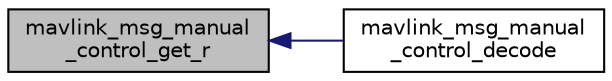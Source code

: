digraph "mavlink_msg_manual_control_get_r"
{
 // INTERACTIVE_SVG=YES
  edge [fontname="Helvetica",fontsize="10",labelfontname="Helvetica",labelfontsize="10"];
  node [fontname="Helvetica",fontsize="10",shape=record];
  rankdir="LR";
  Node1 [label="mavlink_msg_manual\l_control_get_r",height=0.2,width=0.4,color="black", fillcolor="grey75", style="filled" fontcolor="black"];
  Node1 -> Node2 [dir="back",color="midnightblue",fontsize="10",style="solid",fontname="Helvetica"];
  Node2 [label="mavlink_msg_manual\l_control_decode",height=0.2,width=0.4,color="black", fillcolor="white", style="filled",URL="$v1_80_2common_2mavlink__msg__manual__control_8h.html#a1e04f325dcf7e4bafe3a0316382b7b52",tooltip="Decode a manual_control message into a struct. "];
}
